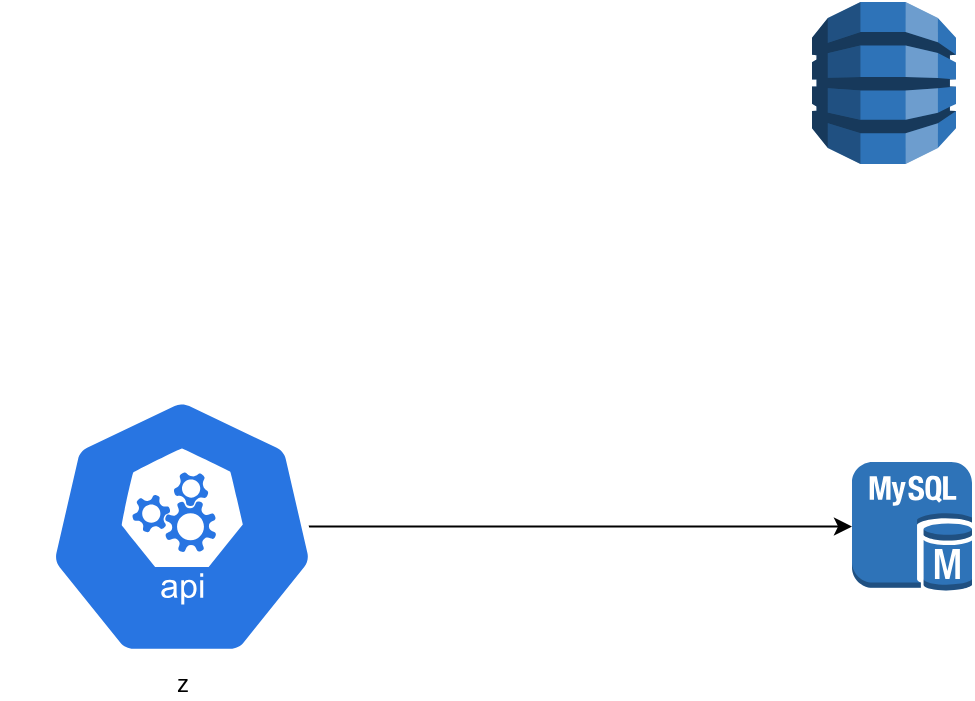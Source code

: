 <mxfile version="22.1.5" type="github">
  <diagram name="Page-1" id="ItI1hB4IgXAXl_tU92D9">
    <mxGraphModel dx="1002" dy="535" grid="1" gridSize="10" guides="1" tooltips="1" connect="1" arrows="1" fold="1" page="1" pageScale="1" pageWidth="850" pageHeight="1100" math="0" shadow="0">
      <root>
        <mxCell id="0" />
        <mxCell id="1" parent="0" />
        <mxCell id="do_G5ldDrprHSxj4ACTd-5" style="edgeStyle=orthogonalEdgeStyle;rounded=0;orthogonalLoop=1;jettySize=auto;html=1;exitX=0.833;exitY=0.5;exitDx=0;exitDy=0;exitPerimeter=0;" edge="1" parent="1" source="do_G5ldDrprHSxj4ACTd-1" target="do_G5ldDrprHSxj4ACTd-3">
          <mxGeometry relative="1" as="geometry" />
        </mxCell>
        <mxCell id="do_G5ldDrprHSxj4ACTd-1" value="z" style="sketch=0;html=1;dashed=0;whitespace=wrap;fillColor=#2875E2;strokeColor=#ffffff;points=[[0.005,0.63,0],[0.1,0.2,0],[0.9,0.2,0],[0.5,0,0],[0.995,0.63,0],[0.72,0.99,0],[0.5,1,0],[0.28,0.99,0]];verticalLabelPosition=bottom;align=center;verticalAlign=top;shape=mxgraph.kubernetes.icon;prIcon=api" vertex="1" parent="1">
          <mxGeometry x="245" y="477.25" width="180" height="130" as="geometry" />
        </mxCell>
        <mxCell id="do_G5ldDrprHSxj4ACTd-2" value="" style="outlineConnect=0;dashed=0;verticalLabelPosition=bottom;verticalAlign=top;align=center;html=1;shape=mxgraph.aws3.dynamo_db;fillColor=#2E73B8;gradientColor=none;" vertex="1" parent="1">
          <mxGeometry x="650" y="280" width="72" height="81" as="geometry" />
        </mxCell>
        <mxCell id="do_G5ldDrprHSxj4ACTd-3" value="" style="outlineConnect=0;dashed=0;verticalLabelPosition=bottom;verticalAlign=top;align=center;html=1;shape=mxgraph.aws3.mysql_db_instance;fillColor=#2E73B8;gradientColor=none;" vertex="1" parent="1">
          <mxGeometry x="670" y="510" width="60" height="64.5" as="geometry" />
        </mxCell>
      </root>
    </mxGraphModel>
  </diagram>
</mxfile>
